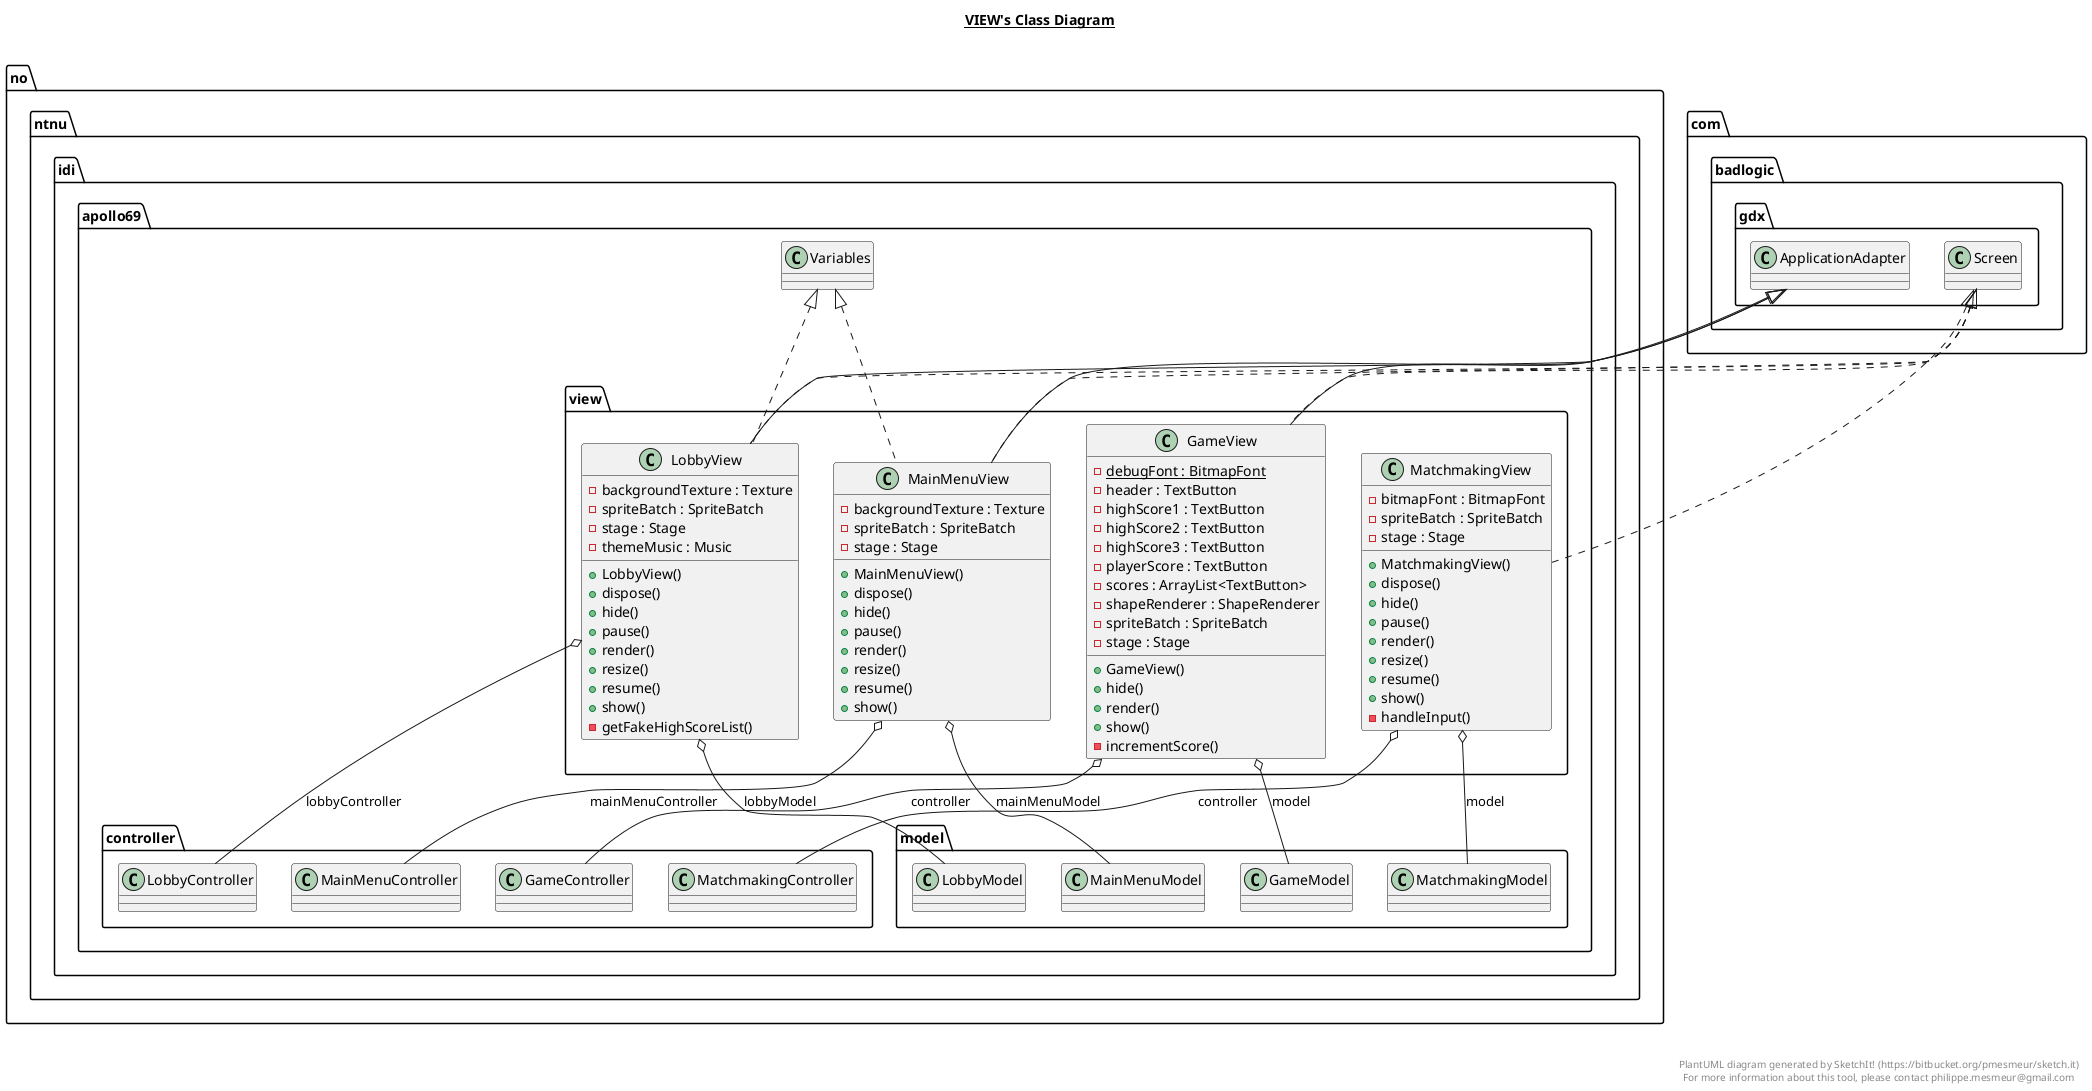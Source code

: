 @startuml

title __VIEW's Class Diagram__\n

  namespace no.ntnu.idi.apollo69 {
    namespace view {
      class no.ntnu.idi.apollo69.view.GameView {
          {static} - debugFont : BitmapFont
          - header : TextButton
          - highScore1 : TextButton
          - highScore2 : TextButton
          - highScore3 : TextButton
          - playerScore : TextButton
          - scores : ArrayList<TextButton>
          - shapeRenderer : ShapeRenderer
          - spriteBatch : SpriteBatch
          - stage : Stage
          + GameView()
          + hide()
          + render()
          + show()
          - incrementScore()
      }
    }
  }
  

  namespace no.ntnu.idi.apollo69 {
    namespace view {
      class no.ntnu.idi.apollo69.view.LobbyView {
          - backgroundTexture : Texture
          - spriteBatch : SpriteBatch
          - stage : Stage
          - themeMusic : Music
          + LobbyView()
          + dispose()
          + hide()
          + pause()
          + render()
          + resize()
          + resume()
          + show()
          - getFakeHighScoreList()
      }
    }
  }
  

  namespace no.ntnu.idi.apollo69 {
    namespace view {
      class no.ntnu.idi.apollo69.view.MainMenuView {
          - backgroundTexture : Texture
          - spriteBatch : SpriteBatch
          - stage : Stage
          + MainMenuView()
          + dispose()
          + hide()
          + pause()
          + render()
          + resize()
          + resume()
          + show()
      }
    }
  }
  

  namespace no.ntnu.idi.apollo69 {
    namespace view {
      class no.ntnu.idi.apollo69.view.MatchmakingView {
          - bitmapFont : BitmapFont
          - spriteBatch : SpriteBatch
          - stage : Stage
          + MatchmakingView()
          + dispose()
          + hide()
          + pause()
          + render()
          + resize()
          + resume()
          + show()
          - handleInput()
      }
    }
  }
  

  no.ntnu.idi.apollo69.view.GameView .up.|> com.badlogic.gdx.Screen
  no.ntnu.idi.apollo69.view.GameView -up-|> com.badlogic.gdx.ApplicationAdapter
  no.ntnu.idi.apollo69.view.GameView o-- no.ntnu.idi.apollo69.controller.GameController : controller
  no.ntnu.idi.apollo69.view.GameView o-- no.ntnu.idi.apollo69.model.GameModel : model
  no.ntnu.idi.apollo69.view.LobbyView .up.|> com.badlogic.gdx.Screen
  no.ntnu.idi.apollo69.view.LobbyView .up.|> no.ntnu.idi.apollo69.Variables
  no.ntnu.idi.apollo69.view.LobbyView -up-|> com.badlogic.gdx.ApplicationAdapter
  no.ntnu.idi.apollo69.view.LobbyView o-- no.ntnu.idi.apollo69.controller.LobbyController : lobbyController
  no.ntnu.idi.apollo69.view.LobbyView o-- no.ntnu.idi.apollo69.model.LobbyModel : lobbyModel
  no.ntnu.idi.apollo69.view.MainMenuView .up.|> com.badlogic.gdx.Screen
  no.ntnu.idi.apollo69.view.MainMenuView .up.|> no.ntnu.idi.apollo69.Variables
  no.ntnu.idi.apollo69.view.MainMenuView -up-|> com.badlogic.gdx.ApplicationAdapter
  no.ntnu.idi.apollo69.view.MainMenuView o-- no.ntnu.idi.apollo69.controller.MainMenuController : mainMenuController
  no.ntnu.idi.apollo69.view.MainMenuView o-- no.ntnu.idi.apollo69.model.MainMenuModel : mainMenuModel
  no.ntnu.idi.apollo69.view.MatchmakingView .up.|> com.badlogic.gdx.Screen
  no.ntnu.idi.apollo69.view.MatchmakingView o-- no.ntnu.idi.apollo69.controller.MatchmakingController : controller
  no.ntnu.idi.apollo69.view.MatchmakingView o-- no.ntnu.idi.apollo69.model.MatchmakingModel : model


right footer


PlantUML diagram generated by SketchIt! (https://bitbucket.org/pmesmeur/sketch.it)
For more information about this tool, please contact philippe.mesmeur@gmail.com
endfooter

@enduml
